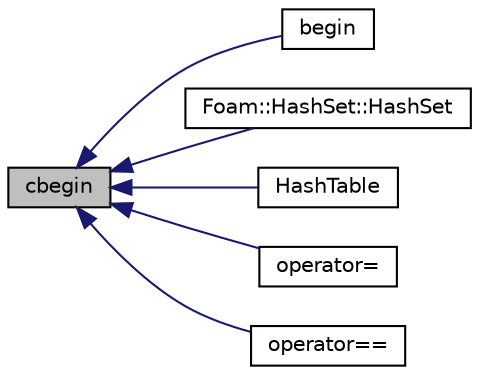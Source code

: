 digraph "cbegin"
{
  bgcolor="transparent";
  edge [fontname="Helvetica",fontsize="10",labelfontname="Helvetica",labelfontsize="10"];
  node [fontname="Helvetica",fontsize="10",shape=record];
  rankdir="LR";
  Node1 [label="cbegin",height=0.2,width=0.4,color="black", fillcolor="grey75", style="filled", fontcolor="black"];
  Node1 -> Node2 [dir="back",color="midnightblue",fontsize="10",style="solid",fontname="Helvetica"];
  Node2 [label="begin",height=0.2,width=0.4,color="black",URL="$a00976.html#a1902fb39f348078fca6cd6beaafe9555",tooltip="const_iterator set to the beginning of the HashTable "];
  Node1 -> Node3 [dir="back",color="midnightblue",fontsize="10",style="solid",fontname="Helvetica"];
  Node3 [label="Foam::HashSet::HashSet",height=0.2,width=0.4,color="black",URL="$a00974.html#a85612b12a1ec9b0868ba1ffac9dfea58",tooltip="Construct from the keys of another HashTable,. "];
  Node1 -> Node4 [dir="back",color="midnightblue",fontsize="10",style="solid",fontname="Helvetica"];
  Node4 [label="HashTable",height=0.2,width=0.4,color="black",URL="$a00976.html#ae83698bcb81dfd4906120001255dfa4d",tooltip="Construct as copy. "];
  Node1 -> Node5 [dir="back",color="midnightblue",fontsize="10",style="solid",fontname="Helvetica"];
  Node5 [label="operator=",height=0.2,width=0.4,color="black",URL="$a00976.html#ab08fb00d67b7f3aeca707447df8580c5",tooltip="Assignment. "];
  Node1 -> Node6 [dir="back",color="midnightblue",fontsize="10",style="solid",fontname="Helvetica"];
  Node6 [label="operator==",height=0.2,width=0.4,color="black",URL="$a00976.html#adac844928b3d4e191d3b619ea115f425",tooltip="Equality. Hash tables are equal if the keys and values are equal. "];
}
